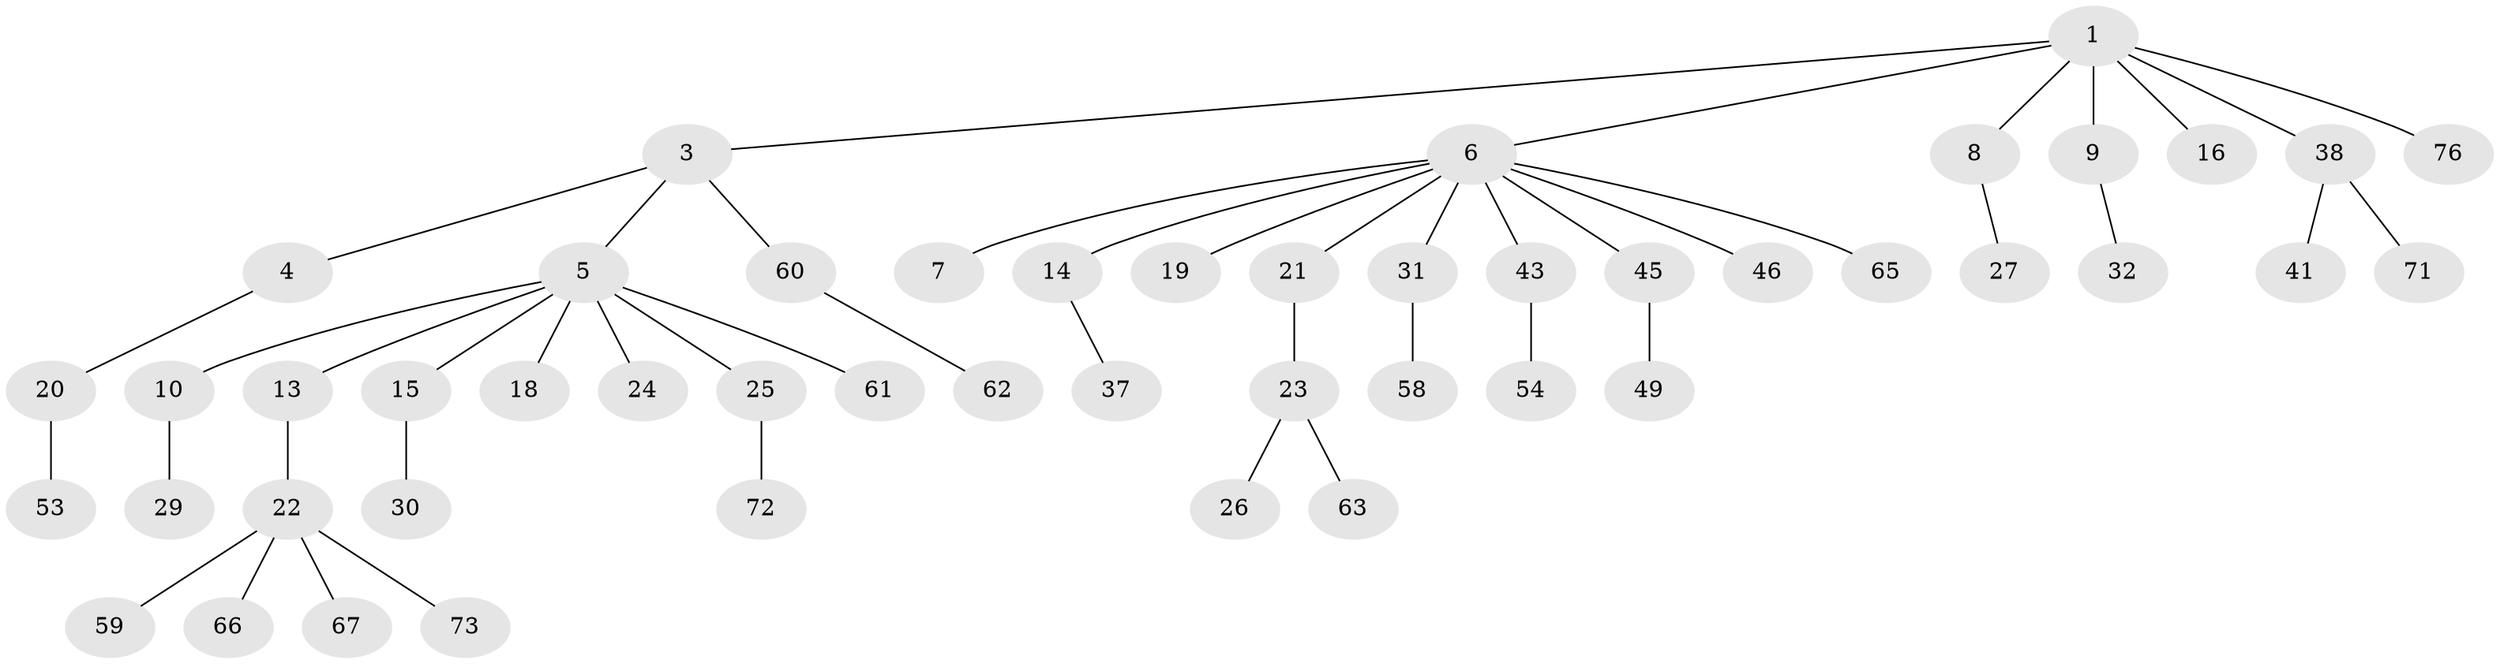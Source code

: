 // Generated by graph-tools (version 1.1) at 2025/52/02/27/25 19:52:13]
// undirected, 49 vertices, 48 edges
graph export_dot {
graph [start="1"]
  node [color=gray90,style=filled];
  1 [super="+2"];
  3 [super="+11"];
  4 [super="+52"];
  5 [super="+17"];
  6 [super="+12"];
  7 [super="+33"];
  8 [super="+70"];
  9;
  10 [super="+57"];
  13 [super="+35"];
  14;
  15;
  16 [super="+51"];
  18;
  19;
  20 [super="+36"];
  21;
  22 [super="+44"];
  23 [super="+69"];
  24 [super="+34"];
  25 [super="+28"];
  26 [super="+42"];
  27 [super="+39"];
  29;
  30 [super="+40"];
  31 [super="+56"];
  32 [super="+74"];
  37 [super="+50"];
  38 [super="+47"];
  41;
  43;
  45 [super="+48"];
  46 [super="+75"];
  49;
  53 [super="+64"];
  54 [super="+55"];
  58;
  59;
  60 [super="+77"];
  61;
  62 [super="+68"];
  63;
  65;
  66;
  67;
  71;
  72;
  73;
  76;
  1 -- 3;
  1 -- 6;
  1 -- 8;
  1 -- 76;
  1 -- 16;
  1 -- 9;
  1 -- 38;
  3 -- 4;
  3 -- 5;
  3 -- 60;
  4 -- 20;
  5 -- 10;
  5 -- 13;
  5 -- 15;
  5 -- 18;
  5 -- 24;
  5 -- 25;
  5 -- 61;
  6 -- 7;
  6 -- 14;
  6 -- 19;
  6 -- 43;
  6 -- 45;
  6 -- 46;
  6 -- 65;
  6 -- 21;
  6 -- 31;
  8 -- 27;
  9 -- 32;
  10 -- 29;
  13 -- 22;
  14 -- 37;
  15 -- 30;
  20 -- 53;
  21 -- 23;
  22 -- 66;
  22 -- 73;
  22 -- 59;
  22 -- 67;
  23 -- 26;
  23 -- 63;
  25 -- 72;
  31 -- 58;
  38 -- 41;
  38 -- 71;
  43 -- 54;
  45 -- 49;
  60 -- 62;
}
